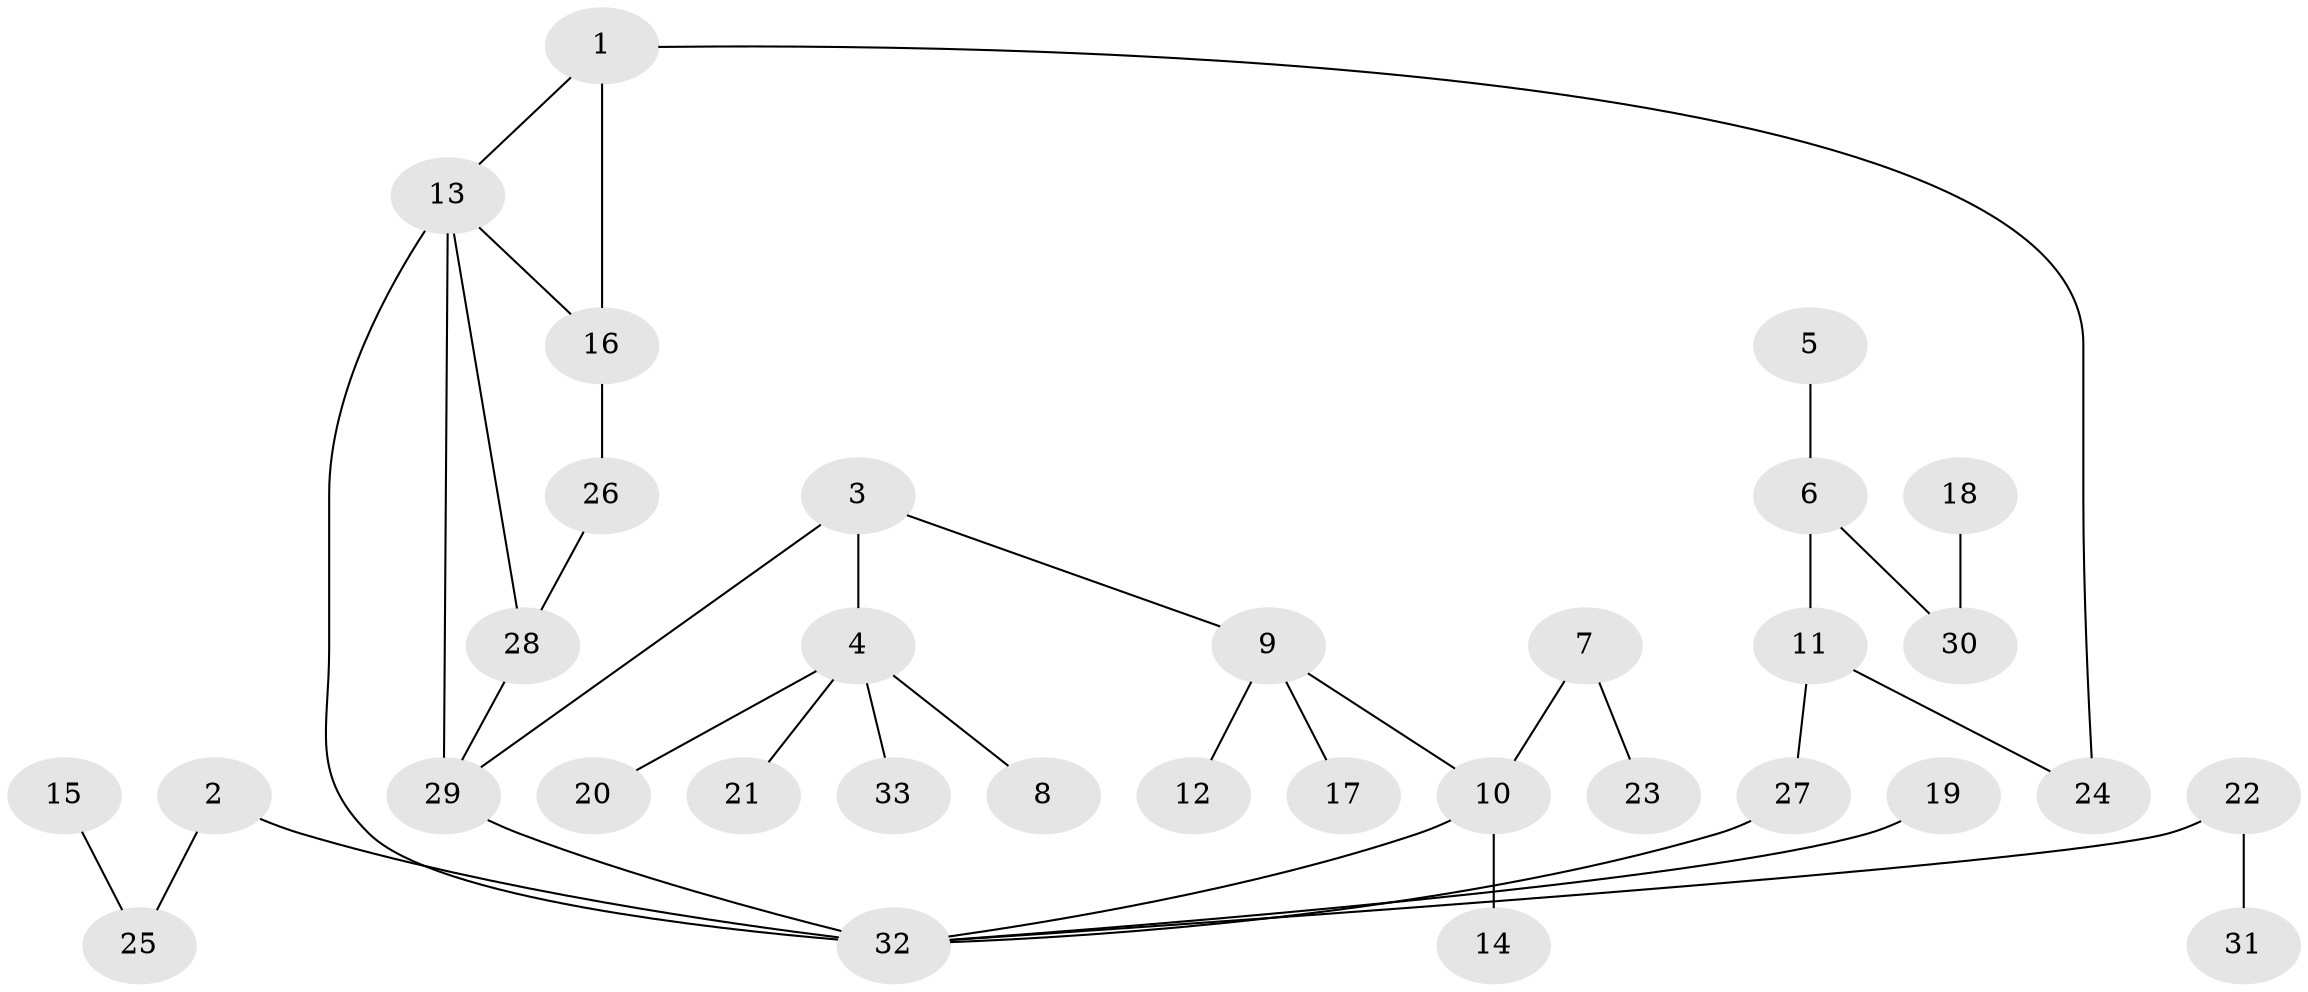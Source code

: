 // original degree distribution, {3: 0.22727272727272727, 7: 0.015151515151515152, 4: 0.045454545454545456, 6: 0.030303030303030304, 5: 0.015151515151515152, 2: 0.2878787878787879, 1: 0.3787878787878788}
// Generated by graph-tools (version 1.1) at 2025/01/03/09/25 03:01:07]
// undirected, 33 vertices, 38 edges
graph export_dot {
graph [start="1"]
  node [color=gray90,style=filled];
  1;
  2;
  3;
  4;
  5;
  6;
  7;
  8;
  9;
  10;
  11;
  12;
  13;
  14;
  15;
  16;
  17;
  18;
  19;
  20;
  21;
  22;
  23;
  24;
  25;
  26;
  27;
  28;
  29;
  30;
  31;
  32;
  33;
  1 -- 13 [weight=1.0];
  1 -- 16 [weight=1.0];
  1 -- 24 [weight=1.0];
  2 -- 25 [weight=1.0];
  2 -- 32 [weight=1.0];
  3 -- 4 [weight=1.0];
  3 -- 9 [weight=1.0];
  3 -- 29 [weight=1.0];
  4 -- 8 [weight=1.0];
  4 -- 20 [weight=1.0];
  4 -- 21 [weight=1.0];
  4 -- 33 [weight=1.0];
  5 -- 6 [weight=1.0];
  6 -- 11 [weight=1.0];
  6 -- 30 [weight=1.0];
  7 -- 10 [weight=1.0];
  7 -- 23 [weight=1.0];
  9 -- 10 [weight=1.0];
  9 -- 12 [weight=1.0];
  9 -- 17 [weight=1.0];
  10 -- 14 [weight=1.0];
  10 -- 32 [weight=1.0];
  11 -- 24 [weight=1.0];
  11 -- 27 [weight=1.0];
  13 -- 16 [weight=1.0];
  13 -- 28 [weight=1.0];
  13 -- 29 [weight=1.0];
  13 -- 32 [weight=2.0];
  15 -- 25 [weight=1.0];
  16 -- 26 [weight=1.0];
  18 -- 30 [weight=1.0];
  19 -- 32 [weight=1.0];
  22 -- 31 [weight=1.0];
  22 -- 32 [weight=1.0];
  26 -- 28 [weight=1.0];
  27 -- 32 [weight=1.0];
  28 -- 29 [weight=1.0];
  29 -- 32 [weight=1.0];
}
